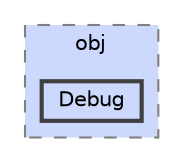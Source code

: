 digraph "Debug"
{
 // LATEX_PDF_SIZE
  bgcolor="transparent";
  edge [fontname=Helvetica,fontsize=10,labelfontname=Helvetica,labelfontsize=10];
  node [fontname=Helvetica,fontsize=10,shape=box,height=0.2,width=0.4];
  compound=true
  subgraph clusterdir_b1ae0503b7ba86c49cda3c22a62c369e {
    graph [ bgcolor="#ccd9fc", pencolor="grey50", label="obj", fontname=Helvetica,fontsize=10 style="filled,dashed", URL="dir_b1ae0503b7ba86c49cda3c22a62c369e.html",tooltip=""]
  dir_f2f630af8ddec2c3472f5e567a5ec3f4 [label="Debug", fillcolor="#ccd9fc", color="grey25", style="filled,bold", URL="dir_f2f630af8ddec2c3472f5e567a5ec3f4.html",tooltip=""];
  }
}
